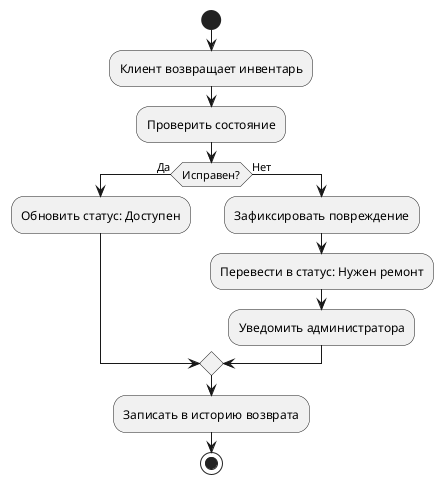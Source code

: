 @startuml
start
:Клиент возвращает инвентарь;
:Проверить состояние;

if (Исправен?) then (Да)
  :Обновить статус: Доступен;
else (Нет)
  :Зафиксировать повреждение;
  :Перевести в статус: Нужен ремонт;
  :Уведомить администратора;
endif

:Записать в историю возврата;
stop
@enduml